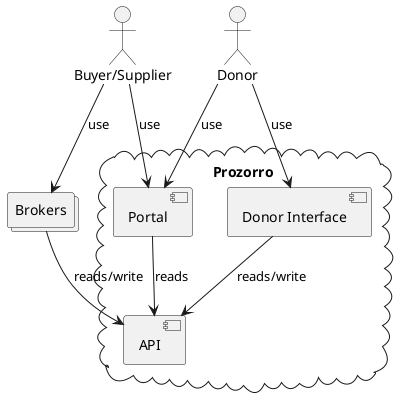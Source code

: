 @startuml

actor "Buyer/Supplier" as User

cloud Prozorro {
    component API
    component Portal
    component "Donor Interface" as DI

    Portal --> API: reads
    DI --> API: reads/write
}
User --> Portal: use

collections Brokers
Brokers --> API: reads/write
User --> Brokers: use


actor Donor
Donor --> Portal: use
Donor --> DI: use

@enduml
